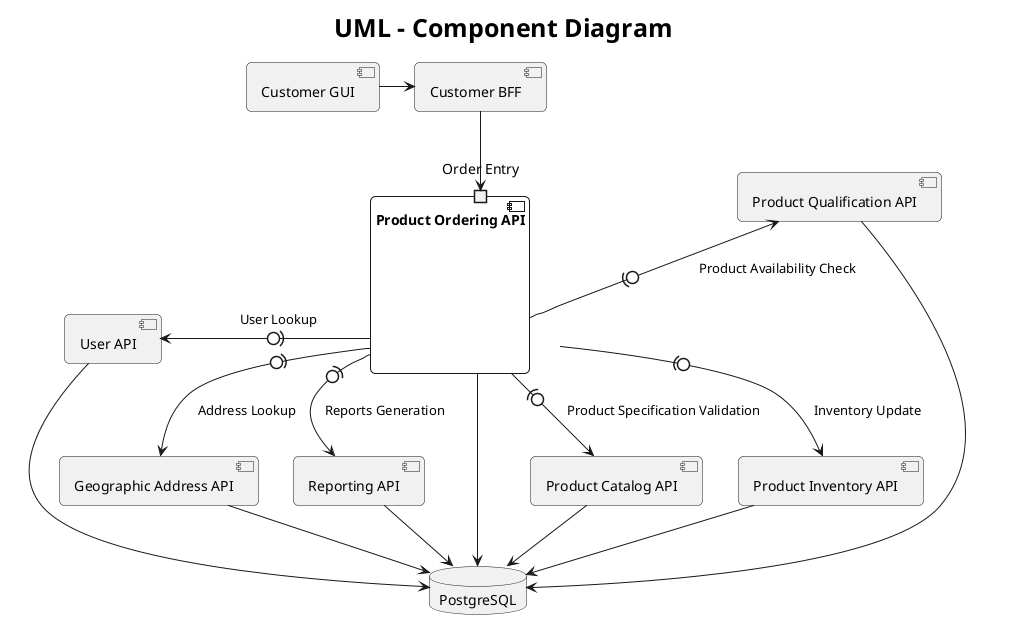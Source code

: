 @startuml

skinparam titleFontSize 25
skinparam roundCorner 10

title
UML - Component Diagram
end title

component "Product Ordering API" {
    port "Order Entry"
}
component "Product Catalog API"
component "Product Inventory API"
component "User API"
component "Geographic Address API"
component "Product Qualification API"
component "Reporting API"

component "Customer GUI"
component "Customer BFF"

database "PostgreSQL"

"Product Ordering API" --> "PostgreSQL"
"Product Qualification API" --> "PostgreSQL"
"Product Inventory API" --> "PostgreSQL"
"Product Catalog API" --> "PostgreSQL"
"User API" --> "PostgreSQL"
"Geographic Address API" --> "PostgreSQL"
"Reporting API" --> "PostgreSQL"

"Product Ordering API" -r(0-> "Product Catalog API" : "Product Specification Validation"
"Product Ordering API" -u(0-> "Product Qualification API" : "Product Availability Check"
"Product Ordering API" -(0-> "Geographic Address API" : "Address Lookup"
"Product Ordering API" -(0-> "Reporting API" : "Reports Generation"
"Product Ordering API" -(0-> "Product Inventory API" : "Inventory Update"
"Product Ordering API" -l(0-> "User API" : "User Lookup"

"Customer GUI" -> "Customer BFF"
 "Customer BFF" --> "Order Entry"

@enduml